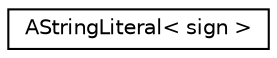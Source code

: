 digraph "Graphical Class Hierarchy"
{
 // LATEX_PDF_SIZE
  edge [fontname="Helvetica",fontsize="10",labelfontname="Helvetica",labelfontsize="10"];
  node [fontname="Helvetica",fontsize="10",shape=record];
  rankdir="LR";
  Node0 [label="AStringLiteral\< sign \>",height=0.2,width=0.4,color="black", fillcolor="white", style="filled",URL="$structAStringLiteral.html",tooltip=" "];
}
